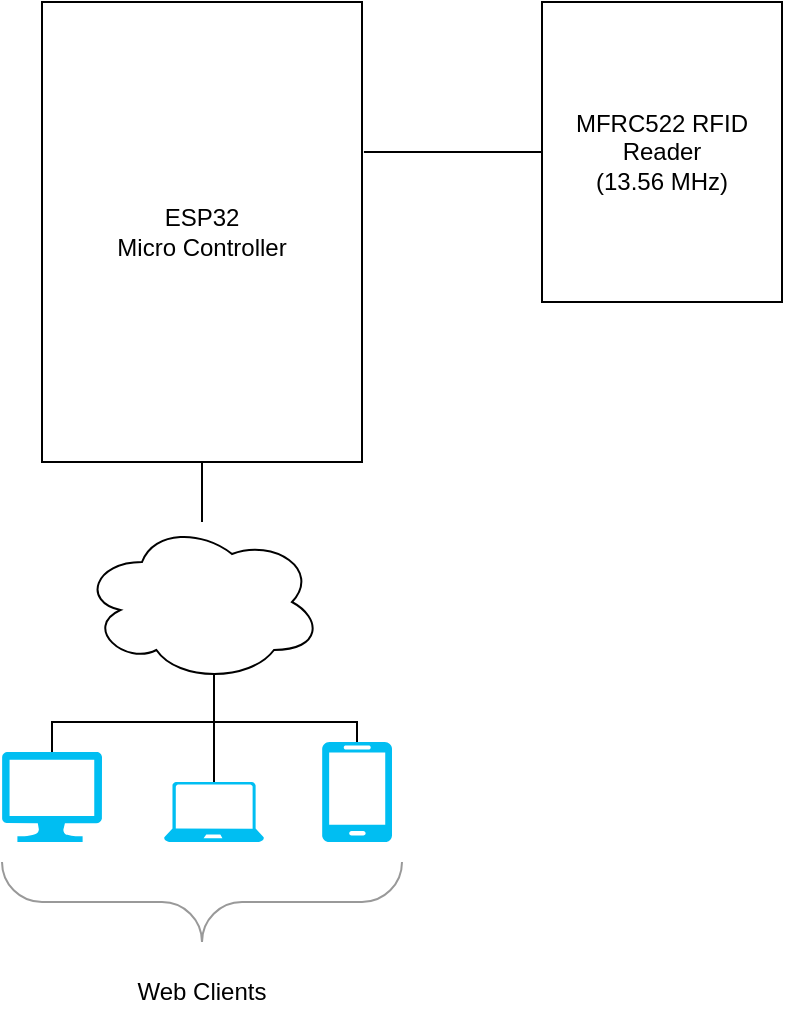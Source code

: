<mxfile version="20.4.0" type="github"><diagram id="5geYMjBZCd-G5a7gYUNu" name="Page-1"><mxGraphModel dx="1221" dy="631" grid="1" gridSize="10" guides="1" tooltips="1" connect="1" arrows="1" fold="1" page="1" pageScale="1" pageWidth="850" pageHeight="1100" math="1" shadow="0"><root><mxCell id="0"/><mxCell id="1" parent="0"/><mxCell id="w1nGEZbRKTad4QR0V2nH-7" style="edgeStyle=orthogonalEdgeStyle;rounded=0;orthogonalLoop=1;jettySize=auto;html=1;endArrow=none;endFill=0;" edge="1" parent="1" source="w1nGEZbRKTad4QR0V2nH-2" target="w1nGEZbRKTad4QR0V2nH-6"><mxGeometry relative="1" as="geometry"/></mxCell><mxCell id="w1nGEZbRKTad4QR0V2nH-2" value="&lt;div&gt;ESP32 &lt;br&gt;&lt;/div&gt;&lt;div&gt;Micro Controller&lt;br&gt;&lt;/div&gt;" style="rounded=0;whiteSpace=wrap;html=1;" vertex="1" parent="1"><mxGeometry x="70" y="260" width="160" height="230" as="geometry"/></mxCell><mxCell id="w1nGEZbRKTad4QR0V2nH-5" style="edgeStyle=orthogonalEdgeStyle;rounded=0;orthogonalLoop=1;jettySize=auto;html=1;entryX=1.006;entryY=0.326;entryDx=0;entryDy=0;entryPerimeter=0;endArrow=none;endFill=0;" edge="1" parent="1" source="w1nGEZbRKTad4QR0V2nH-4" target="w1nGEZbRKTad4QR0V2nH-2"><mxGeometry relative="1" as="geometry"/></mxCell><mxCell id="w1nGEZbRKTad4QR0V2nH-4" value="&lt;div&gt;MFRC522 RFID Reader&lt;/div&gt;&lt;div&gt;(13.56 MHz)&lt;br&gt;&lt;/div&gt;" style="rounded=0;whiteSpace=wrap;html=1;" vertex="1" parent="1"><mxGeometry x="320" y="260" width="120" height="150" as="geometry"/></mxCell><mxCell id="w1nGEZbRKTad4QR0V2nH-20" style="edgeStyle=orthogonalEdgeStyle;rounded=0;orthogonalLoop=1;jettySize=auto;html=1;exitX=0.55;exitY=0.95;exitDx=0;exitDy=0;exitPerimeter=0;entryX=0.5;entryY=0;entryDx=0;entryDy=0;entryPerimeter=0;endArrow=none;endFill=0;" edge="1" parent="1" source="w1nGEZbRKTad4QR0V2nH-6" target="w1nGEZbRKTad4QR0V2nH-14"><mxGeometry relative="1" as="geometry"/></mxCell><mxCell id="w1nGEZbRKTad4QR0V2nH-21" style="edgeStyle=orthogonalEdgeStyle;rounded=0;orthogonalLoop=1;jettySize=auto;html=1;exitX=0.55;exitY=0.95;exitDx=0;exitDy=0;exitPerimeter=0;entryX=0.5;entryY=0;entryDx=0;entryDy=0;entryPerimeter=0;endArrow=none;endFill=0;" edge="1" parent="1" source="w1nGEZbRKTad4QR0V2nH-6" target="w1nGEZbRKTad4QR0V2nH-13"><mxGeometry relative="1" as="geometry"/></mxCell><mxCell id="w1nGEZbRKTad4QR0V2nH-22" style="edgeStyle=orthogonalEdgeStyle;rounded=0;orthogonalLoop=1;jettySize=auto;html=1;exitX=0.55;exitY=0.95;exitDx=0;exitDy=0;exitPerimeter=0;entryX=0.5;entryY=0;entryDx=0;entryDy=0;entryPerimeter=0;endArrow=none;endFill=0;" edge="1" parent="1" source="w1nGEZbRKTad4QR0V2nH-6" target="w1nGEZbRKTad4QR0V2nH-12"><mxGeometry relative="1" as="geometry"/></mxCell><mxCell id="w1nGEZbRKTad4QR0V2nH-6" value="" style="ellipse;shape=cloud;whiteSpace=wrap;html=1;" vertex="1" parent="1"><mxGeometry x="90" y="520" width="120" height="80" as="geometry"/></mxCell><mxCell id="w1nGEZbRKTad4QR0V2nH-12" value="" style="verticalLabelPosition=bottom;html=1;verticalAlign=top;align=center;strokeColor=none;fillColor=#00BEF2;shape=mxgraph.azure.computer;pointerEvents=1;" vertex="1" parent="1"><mxGeometry x="50" y="635" width="50" height="45" as="geometry"/></mxCell><mxCell id="w1nGEZbRKTad4QR0V2nH-13" value="" style="verticalLabelPosition=bottom;html=1;verticalAlign=top;align=center;strokeColor=none;fillColor=#00BEF2;shape=mxgraph.azure.laptop;pointerEvents=1;" vertex="1" parent="1"><mxGeometry x="131" y="650" width="50" height="30" as="geometry"/></mxCell><mxCell id="w1nGEZbRKTad4QR0V2nH-14" value="" style="verticalLabelPosition=bottom;html=1;verticalAlign=top;align=center;strokeColor=none;fillColor=#00BEF2;shape=mxgraph.azure.mobile;pointerEvents=1;" vertex="1" parent="1"><mxGeometry x="210" y="630" width="35" height="50" as="geometry"/></mxCell><mxCell id="w1nGEZbRKTad4QR0V2nH-32" value="" style="verticalLabelPosition=bottom;shadow=0;dashed=0;align=center;html=1;verticalAlign=top;strokeWidth=1;shape=mxgraph.mockup.markup.curlyBrace;strokeColor=#999999;fillColor=#CCCCCC;rotation=-180;" vertex="1" parent="1"><mxGeometry x="50" y="690" width="200" height="40" as="geometry"/></mxCell><mxCell id="w1nGEZbRKTad4QR0V2nH-33" value="Web Clients" style="text;html=1;strokeColor=none;fillColor=none;align=center;verticalAlign=middle;whiteSpace=wrap;rounded=0;" vertex="1" parent="1"><mxGeometry x="110" y="740" width="80" height="30" as="geometry"/></mxCell></root></mxGraphModel></diagram></mxfile>
